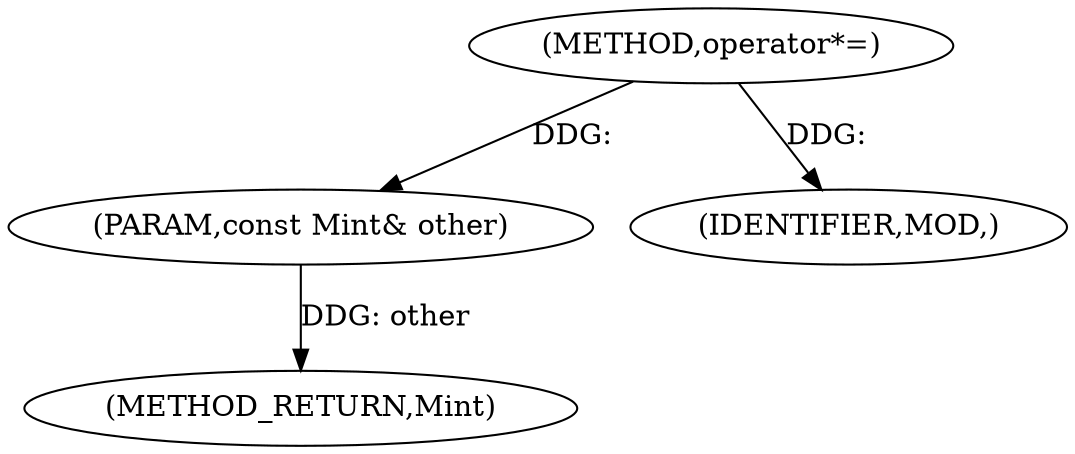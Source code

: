 digraph "operator*=" {  
"1000541" [label = "(METHOD,operator*=)" ]
"1000545" [label = "(METHOD_RETURN,Mint)" ]
"1000542" [label = "(PARAM,const Mint& other)" ]
"1000544" [label = "(IDENTIFIER,MOD,)" ]
  "1000542" -> "1000545"  [ label = "DDG: other"] 
  "1000541" -> "1000542"  [ label = "DDG: "] 
  "1000541" -> "1000544"  [ label = "DDG: "] 
}
